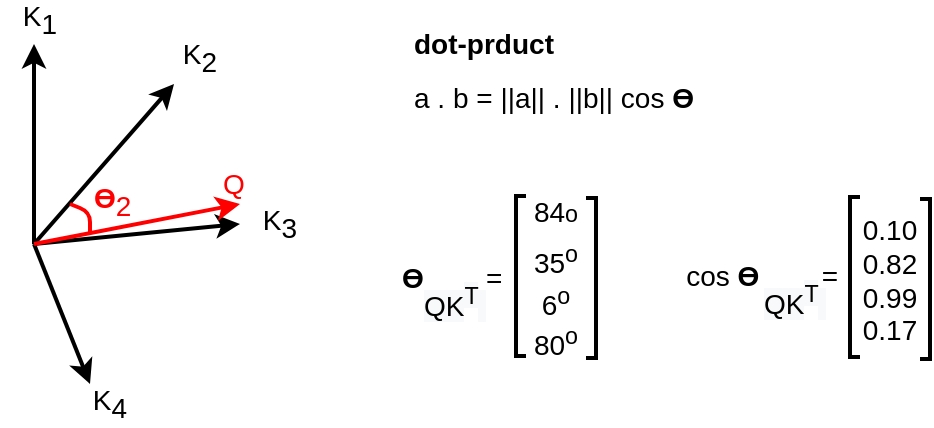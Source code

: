 <mxfile version="13.0.3" type="device"><diagram id="d8zVQT90PDBhqsVaqq9l" name="Page-1"><mxGraphModel dx="1086" dy="846" grid="1" gridSize="10" guides="1" tooltips="1" connect="1" arrows="1" fold="1" page="1" pageScale="1" pageWidth="827" pageHeight="1169" math="0" shadow="0"><root><mxCell id="0"/><mxCell id="1" parent="0"/><mxCell id="6QdoyEpOBgI6PAkUXgy1-1" value="" style="endArrow=classic;html=1;fontSize=14;strokeWidth=2;" parent="1" edge="1"><mxGeometry width="50" height="50" relative="1" as="geometry"><mxPoint x="200" y="240" as="sourcePoint"/><mxPoint x="200" y="140" as="targetPoint"/></mxGeometry></mxCell><mxCell id="6QdoyEpOBgI6PAkUXgy1-3" value="" style="endArrow=classic;html=1;entryX=0;entryY=0.5;entryDx=0;entryDy=0;fontSize=14;strokeWidth=2;" parent="1" target="6QdoyEpOBgI6PAkUXgy1-13" edge="1"><mxGeometry width="50" height="50" relative="1" as="geometry"><mxPoint x="200" y="240" as="sourcePoint"/><mxPoint x="300" y="240" as="targetPoint"/></mxGeometry></mxCell><mxCell id="6QdoyEpOBgI6PAkUXgy1-4" value="" style="endArrow=classic;html=1;fontSize=14;strokeWidth=2;entryX=0.25;entryY=0;entryDx=0;entryDy=0;" parent="1" target="6QdoyEpOBgI6PAkUXgy1-15" edge="1"><mxGeometry width="50" height="50" relative="1" as="geometry"><mxPoint x="200" y="240" as="sourcePoint"/><mxPoint x="220" y="300" as="targetPoint"/></mxGeometry></mxCell><mxCell id="6QdoyEpOBgI6PAkUXgy1-6" value="K&lt;sub style=&quot;font-size: 14px;&quot;&gt;1&lt;/sub&gt;" style="text;html=1;strokeColor=none;fillColor=none;align=center;verticalAlign=middle;whiteSpace=wrap;rounded=0;fontSize=14;" parent="1" vertex="1"><mxGeometry x="183" y="128" width="40" as="geometry"/></mxCell><mxCell id="6QdoyEpOBgI6PAkUXgy1-5" value="K&lt;sub style=&quot;font-size: 14px;&quot;&gt;2&lt;/sub&gt;" style="text;html=1;strokeColor=none;fillColor=none;align=center;verticalAlign=middle;whiteSpace=wrap;rounded=0;fontSize=14;" parent="1" vertex="1"><mxGeometry x="263" y="137" width="40" height="20" as="geometry"/></mxCell><mxCell id="6QdoyEpOBgI6PAkUXgy1-7" value="" style="endArrow=classic;html=1;fontSize=14;strokeWidth=2;" parent="1" edge="1"><mxGeometry width="50" height="50" relative="1" as="geometry"><mxPoint x="200" y="240" as="sourcePoint"/><mxPoint x="270" y="160" as="targetPoint"/></mxGeometry></mxCell><mxCell id="6QdoyEpOBgI6PAkUXgy1-13" value="K&lt;sub style=&quot;font-size: 14px;&quot;&gt;3&lt;/sub&gt;" style="text;html=1;strokeColor=none;fillColor=none;align=center;verticalAlign=middle;whiteSpace=wrap;rounded=0;fontSize=14;" parent="1" vertex="1"><mxGeometry x="303" y="220" width="40" height="20" as="geometry"/></mxCell><mxCell id="6QdoyEpOBgI6PAkUXgy1-15" value="K&lt;sub style=&quot;font-size: 14px;&quot;&gt;4&lt;/sub&gt;" style="text;html=1;strokeColor=none;fillColor=none;align=center;verticalAlign=middle;whiteSpace=wrap;rounded=0;fontSize=14;" parent="1" vertex="1"><mxGeometry x="218" y="310" width="40" height="20" as="geometry"/></mxCell><mxCell id="6QdoyEpOBgI6PAkUXgy1-19" value="" style="endArrow=classic;html=1;entryX=0;entryY=0;entryDx=0;entryDy=0;strokeColor=#FF0000;strokeWidth=2;fontSize=14;" parent="1" target="6QdoyEpOBgI6PAkUXgy1-13" edge="1"><mxGeometry width="50" height="50" relative="1" as="geometry"><mxPoint x="200" y="240" as="sourcePoint"/><mxPoint x="313" y="240" as="targetPoint"/></mxGeometry></mxCell><mxCell id="6QdoyEpOBgI6PAkUXgy1-23" value="&lt;font color=&quot;#ff0000&quot;&gt;Q&lt;/font&gt;" style="text;html=1;strokeColor=none;fillColor=none;align=center;verticalAlign=middle;whiteSpace=wrap;rounded=0;fontSize=14;" parent="1" vertex="1"><mxGeometry x="280" y="200" width="40" height="20" as="geometry"/></mxCell><mxCell id="6QdoyEpOBgI6PAkUXgy1-25" value="a . b = ||a|| . ||b|| cos&amp;nbsp;&lt;b style=&quot;font-family: sans-serif ; background-color: rgb(255 , 255 , 255)&quot;&gt;ϴ&lt;/b&gt;" style="text;html=1;strokeColor=none;fillColor=none;align=center;verticalAlign=middle;whiteSpace=wrap;rounded=0;fontSize=14;" parent="1" vertex="1"><mxGeometry x="370" y="157" width="180" height="20" as="geometry"/></mxCell><mxCell id="6QdoyEpOBgI6PAkUXgy1-26" value="dot-prduct" style="text;html=1;strokeColor=none;fillColor=none;align=center;verticalAlign=middle;whiteSpace=wrap;rounded=0;fontSize=14;fontStyle=1" parent="1" vertex="1"><mxGeometry x="380" y="130" width="90" height="20" as="geometry"/></mxCell><mxCell id="6QdoyEpOBgI6PAkUXgy1-27" value="cos&amp;nbsp;&lt;b style=&quot;font-family: sans-serif ; background-color: rgb(255 , 255 , 255)&quot;&gt;ϴ&amp;nbsp; &amp;nbsp; &amp;nbsp; &amp;nbsp;&amp;nbsp;&lt;/b&gt;=&amp;nbsp;" style="text;html=1;strokeColor=none;fillColor=none;align=center;verticalAlign=middle;whiteSpace=wrap;rounded=0;fontSize=14;" parent="1" vertex="1"><mxGeometry x="515" y="246" width="102" height="20" as="geometry"/></mxCell><mxCell id="6QdoyEpOBgI6PAkUXgy1-28" value="0.10&lt;br&gt;0.82&lt;br&gt;0.99&lt;br&gt;0.17" style="text;html=1;strokeColor=none;fillColor=none;align=center;verticalAlign=middle;whiteSpace=wrap;rounded=0;fontSize=14;" parent="1" vertex="1"><mxGeometry x="608" y="222.5" width="40" height="70" as="geometry"/></mxCell><mxCell id="6QdoyEpOBgI6PAkUXgy1-30" value="" style="strokeWidth=2;html=1;shape=mxgraph.flowchart.annotation_1;align=left;pointerEvents=1;fontSize=14;" parent="1" vertex="1"><mxGeometry x="608" y="216.5" width="5" height="80" as="geometry"/></mxCell><mxCell id="6QdoyEpOBgI6PAkUXgy1-31" value="" style="strokeWidth=2;html=1;shape=mxgraph.flowchart.annotation_1;align=left;pointerEvents=1;fontSize=14;rotation=-180;" parent="1" vertex="1"><mxGeometry x="643" y="217.5" width="5" height="80" as="geometry"/></mxCell><mxCell id="6QdoyEpOBgI6PAkUXgy1-32" value="&lt;!--StartFragment--&gt;&lt;span style=&quot;font-family: Helvetica; font-size: 14px; font-style: normal; font-variant-ligatures: normal; font-variant-caps: normal; font-weight: 400; letter-spacing: normal; orphans: 2; text-align: center; text-indent: 0px; text-transform: none; widows: 2; word-spacing: 0px; -webkit-text-stroke-width: 0px; background-color: rgb(248, 249, 250); text-decoration-style: initial; text-decoration-color: initial; float: none; display: inline !important;&quot;&gt;QK&lt;/span&gt;&lt;sup style=&quot;font-family: Helvetica; font-style: normal; font-variant-ligatures: normal; font-variant-caps: normal; font-weight: 400; letter-spacing: normal; orphans: 2; text-align: center; text-indent: 0px; text-transform: none; widows: 2; word-spacing: 0px; -webkit-text-stroke-width: 0px; background-color: rgb(248, 249, 250); text-decoration-style: initial; text-decoration-color: initial;&quot;&gt;T&lt;/sup&gt;&lt;span style=&quot;font-family: Helvetica; font-size: 14px; font-style: normal; font-variant-ligatures: normal; font-variant-caps: normal; font-weight: 400; letter-spacing: normal; orphans: 2; text-align: center; text-indent: 0px; text-transform: none; widows: 2; word-spacing: 0px; -webkit-text-stroke-width: 0px; background-color: rgb(248, 249, 250); text-decoration-style: initial; text-decoration-color: initial; float: none; display: inline !important;&quot;&gt;&lt;span style=&quot;&quot;&gt;&amp;nbsp;&lt;/span&gt;&lt;/span&gt;&lt;!--EndFragment--&gt;" style="text;whiteSpace=wrap;html=1;fontSize=14;" parent="1" vertex="1"><mxGeometry x="563" y="251" width="40" height="20" as="geometry"/></mxCell><mxCell id="6QdoyEpOBgI6PAkUXgy1-36" value="&lt;b style=&quot;font-family: sans-serif ; background-color: rgb(255 , 255 , 255)&quot;&gt;ϴ&amp;nbsp; &amp;nbsp; &amp;nbsp; &amp;nbsp;&amp;nbsp;&lt;/b&gt;=&amp;nbsp;" style="text;html=1;strokeColor=none;fillColor=none;align=center;verticalAlign=middle;whiteSpace=wrap;rounded=0;fontSize=14;" parent="1" vertex="1"><mxGeometry x="375" y="247" width="72" height="20" as="geometry"/></mxCell><mxCell id="6QdoyEpOBgI6PAkUXgy1-37" value="&lt;sup&gt;&lt;span style=&quot;font-size: 14px&quot;&gt;84&lt;/span&gt;o&lt;br&gt;&lt;/sup&gt;35&lt;sup&gt;o&lt;br&gt;&lt;/sup&gt;6&lt;sup&gt;o&lt;/sup&gt;&lt;sup&gt;&lt;br&gt;&lt;/sup&gt;80&lt;sup&gt;o&lt;/sup&gt;&lt;sup&gt;&lt;br&gt;&lt;/sup&gt;" style="text;html=1;strokeColor=none;fillColor=none;align=center;verticalAlign=middle;whiteSpace=wrap;rounded=0;fontSize=14;" parent="1" vertex="1"><mxGeometry x="441" y="222" width="40" height="70" as="geometry"/></mxCell><mxCell id="6QdoyEpOBgI6PAkUXgy1-38" value="" style="strokeWidth=2;html=1;shape=mxgraph.flowchart.annotation_1;align=left;pointerEvents=1;fontSize=14;" parent="1" vertex="1"><mxGeometry x="441" y="216" width="5" height="80" as="geometry"/></mxCell><mxCell id="6QdoyEpOBgI6PAkUXgy1-39" value="" style="strokeWidth=2;html=1;shape=mxgraph.flowchart.annotation_1;align=left;pointerEvents=1;fontSize=14;rotation=-180;" parent="1" vertex="1"><mxGeometry x="476" y="217" width="5" height="80" as="geometry"/></mxCell><mxCell id="6QdoyEpOBgI6PAkUXgy1-40" value="&lt;!--StartFragment--&gt;&lt;span style=&quot;font-family: Helvetica; font-size: 14px; font-style: normal; font-variant-ligatures: normal; font-variant-caps: normal; font-weight: 400; letter-spacing: normal; orphans: 2; text-align: center; text-indent: 0px; text-transform: none; widows: 2; word-spacing: 0px; -webkit-text-stroke-width: 0px; background-color: rgb(248, 249, 250); text-decoration-style: initial; text-decoration-color: initial; float: none; display: inline !important;&quot;&gt;QK&lt;/span&gt;&lt;sup style=&quot;font-family: Helvetica; font-style: normal; font-variant-ligatures: normal; font-variant-caps: normal; font-weight: 400; letter-spacing: normal; orphans: 2; text-align: center; text-indent: 0px; text-transform: none; widows: 2; word-spacing: 0px; -webkit-text-stroke-width: 0px; background-color: rgb(248, 249, 250); text-decoration-style: initial; text-decoration-color: initial;&quot;&gt;T&lt;/sup&gt;&lt;span style=&quot;font-family: Helvetica; font-size: 14px; font-style: normal; font-variant-ligatures: normal; font-variant-caps: normal; font-weight: 400; letter-spacing: normal; orphans: 2; text-align: center; text-indent: 0px; text-transform: none; widows: 2; word-spacing: 0px; -webkit-text-stroke-width: 0px; background-color: rgb(248, 249, 250); text-decoration-style: initial; text-decoration-color: initial; float: none; display: inline !important;&quot;&gt;&lt;span style=&quot;&quot;&gt;&amp;nbsp;&lt;/span&gt;&lt;/span&gt;&lt;!--EndFragment--&gt;" style="text;whiteSpace=wrap;html=1;fontSize=14;" parent="1" vertex="1"><mxGeometry x="393" y="252" width="40" height="20" as="geometry"/></mxCell><mxCell id="6QdoyEpOBgI6PAkUXgy1-43" value="" style="endArrow=none;html=1;strokeColor=#FF0000;strokeWidth=2;fontSize=14;" parent="1" edge="1"><mxGeometry width="50" height="50" relative="1" as="geometry"><mxPoint x="228" y="234" as="sourcePoint"/><mxPoint x="218" y="220" as="targetPoint"/><Array as="points"><mxPoint x="228" y="224"/></Array></mxGeometry></mxCell><mxCell id="6QdoyEpOBgI6PAkUXgy1-44" value="&lt;font color=&quot;#ff0000&quot;&gt;&lt;b style=&quot;font-size: 14px ; font-style: normal ; letter-spacing: normal ; text-align: center ; text-indent: 0px ; text-transform: none ; word-spacing: 0px ; font-family: sans-serif ; background-color: rgb(255 , 255 , 255)&quot;&gt;ϴ&lt;/b&gt;&lt;sub style=&quot;text-align: center ; font-size: 14px&quot;&gt;2&lt;/sub&gt;&lt;/font&gt;" style="text;whiteSpace=wrap;html=1;fontSize=14;" parent="1" vertex="1"><mxGeometry x="228" y="202" width="20" height="30" as="geometry"/></mxCell></root></mxGraphModel></diagram></mxfile>